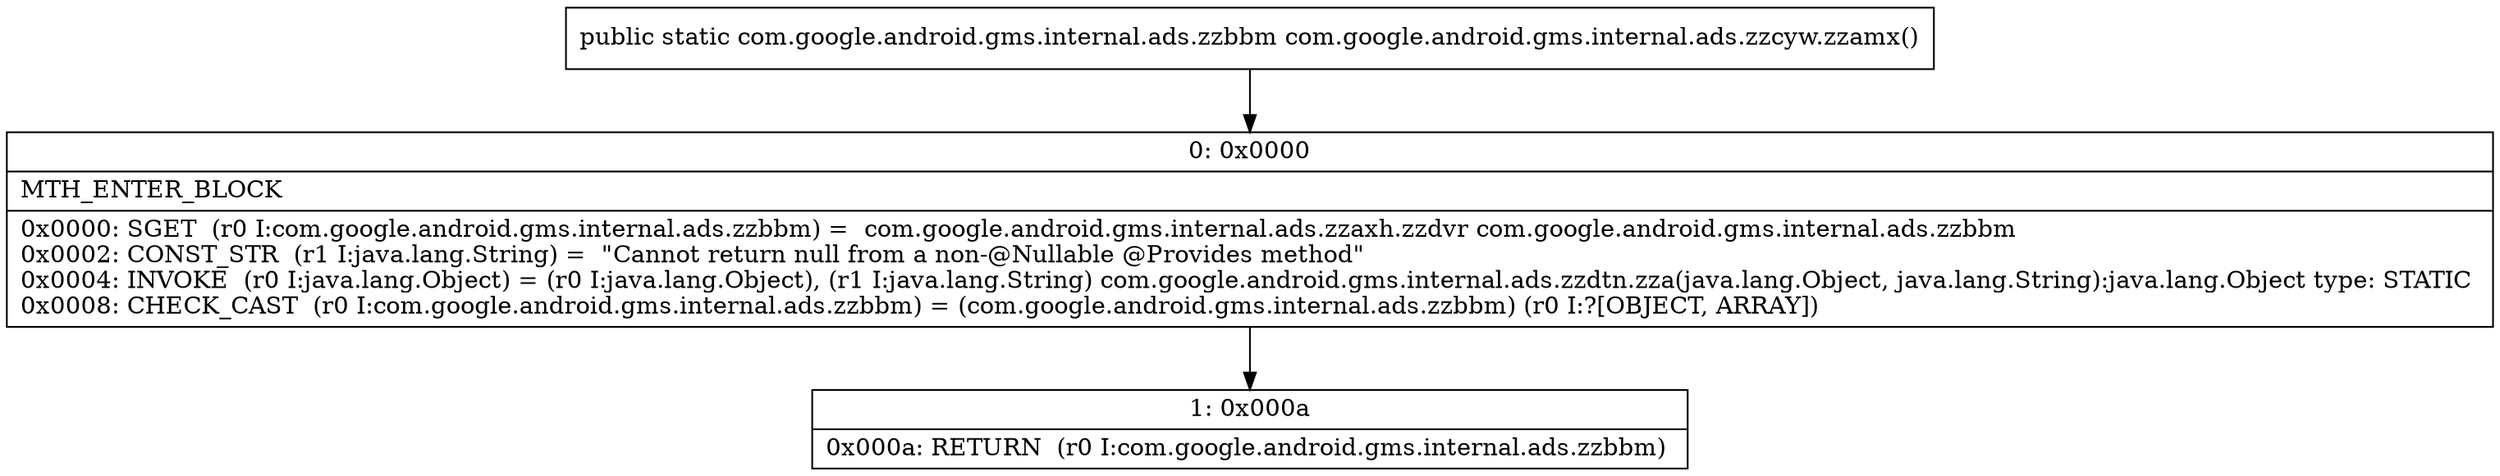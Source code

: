 digraph "CFG forcom.google.android.gms.internal.ads.zzcyw.zzamx()Lcom\/google\/android\/gms\/internal\/ads\/zzbbm;" {
Node_0 [shape=record,label="{0\:\ 0x0000|MTH_ENTER_BLOCK\l|0x0000: SGET  (r0 I:com.google.android.gms.internal.ads.zzbbm) =  com.google.android.gms.internal.ads.zzaxh.zzdvr com.google.android.gms.internal.ads.zzbbm \l0x0002: CONST_STR  (r1 I:java.lang.String) =  \"Cannot return null from a non\-@Nullable @Provides method\" \l0x0004: INVOKE  (r0 I:java.lang.Object) = (r0 I:java.lang.Object), (r1 I:java.lang.String) com.google.android.gms.internal.ads.zzdtn.zza(java.lang.Object, java.lang.String):java.lang.Object type: STATIC \l0x0008: CHECK_CAST  (r0 I:com.google.android.gms.internal.ads.zzbbm) = (com.google.android.gms.internal.ads.zzbbm) (r0 I:?[OBJECT, ARRAY]) \l}"];
Node_1 [shape=record,label="{1\:\ 0x000a|0x000a: RETURN  (r0 I:com.google.android.gms.internal.ads.zzbbm) \l}"];
MethodNode[shape=record,label="{public static com.google.android.gms.internal.ads.zzbbm com.google.android.gms.internal.ads.zzcyw.zzamx() }"];
MethodNode -> Node_0;
Node_0 -> Node_1;
}


